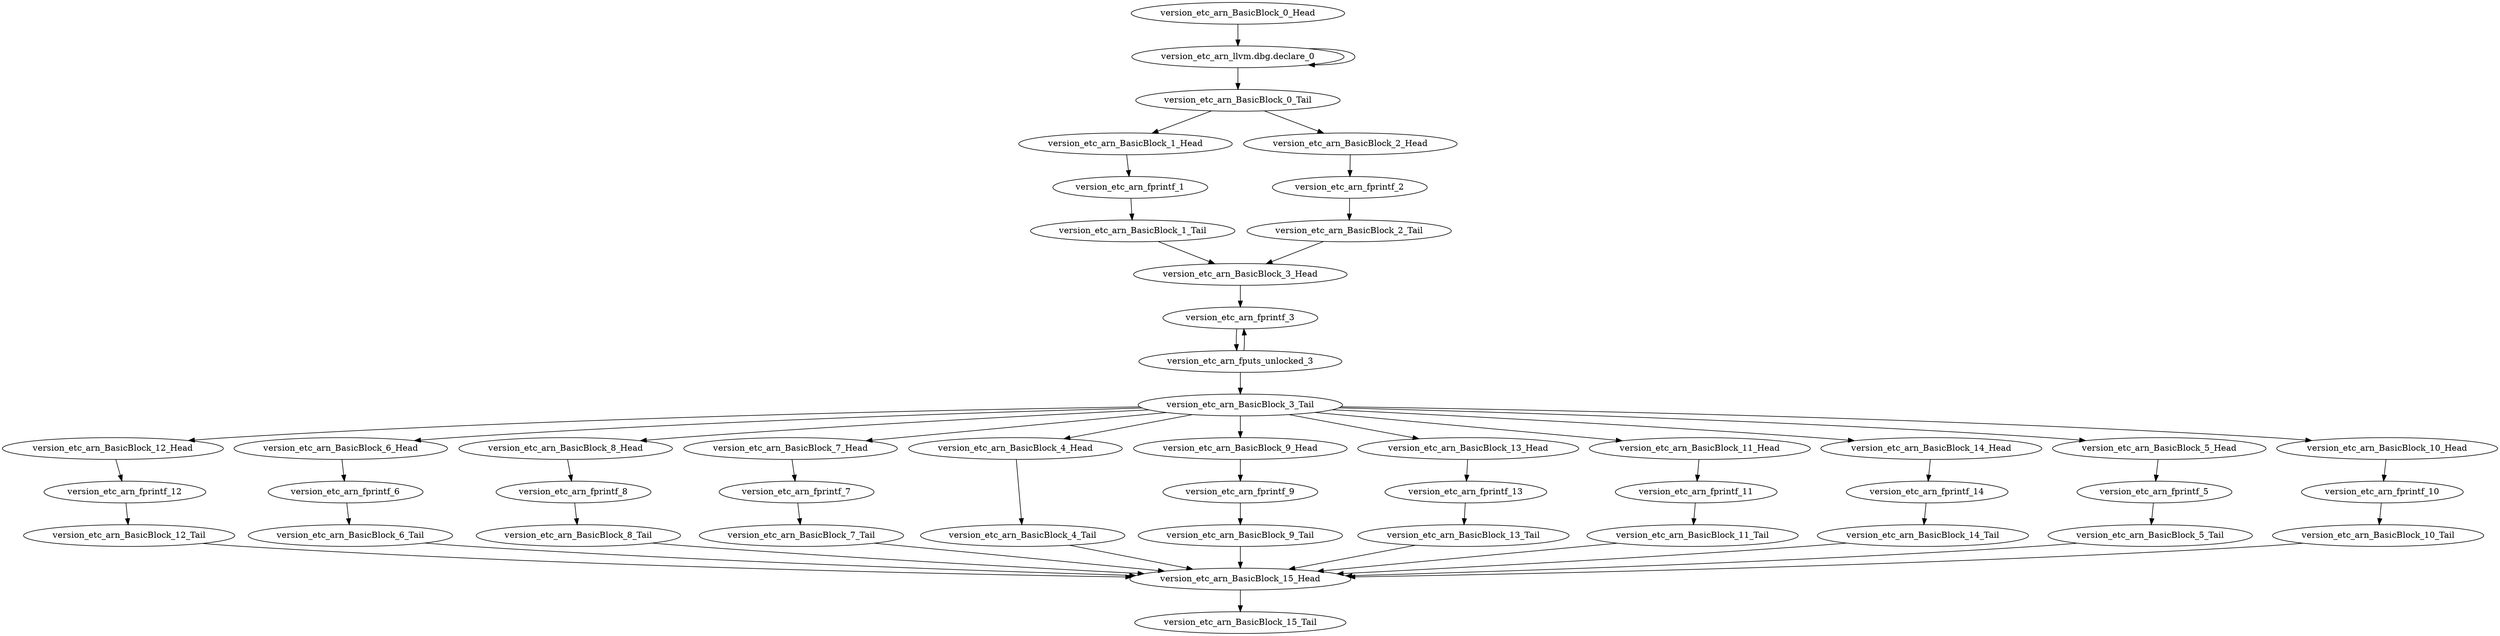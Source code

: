 digraph G {
    "version_etc_arn_BasicBlock_1_Head" -> "version_etc_arn_fprintf_1"
    "version_etc_arn_fprintf_5" -> "version_etc_arn_BasicBlock_5_Tail"
    "version_etc_arn_BasicBlock_4_Tail" -> "version_etc_arn_BasicBlock_15_Head"
    "version_etc_arn_BasicBlock_11_Tail" -> "version_etc_arn_BasicBlock_15_Head"
    "version_etc_arn_BasicBlock_12_Head" -> "version_etc_arn_fprintf_12"
    "version_etc_arn_BasicBlock_6_Head" -> "version_etc_arn_fprintf_6"
    "version_etc_arn_BasicBlock_3_Head" -> "version_etc_arn_fprintf_3"
    "version_etc_arn_BasicBlock_0_Head" -> "version_etc_arn_llvm.dbg.declare_0"
    "version_etc_arn_BasicBlock_2_Head" -> "version_etc_arn_fprintf_2"
    "version_etc_arn_BasicBlock_10_Tail" -> "version_etc_arn_BasicBlock_15_Head"
    "version_etc_arn_BasicBlock_8_Head" -> "version_etc_arn_fprintf_8"
    "version_etc_arn_BasicBlock_7_Head" -> "version_etc_arn_fprintf_7"
    "version_etc_arn_fprintf_3" -> "version_etc_arn_fputs_unlocked_3"
    "version_etc_arn_fprintf_1" -> "version_etc_arn_BasicBlock_1_Tail"
    "version_etc_arn_BasicBlock_6_Tail" -> "version_etc_arn_BasicBlock_15_Head"
    "version_etc_arn_BasicBlock_1_Tail" -> "version_etc_arn_BasicBlock_3_Head"
    "version_etc_arn_fprintf_9" -> "version_etc_arn_BasicBlock_9_Tail"
    "version_etc_arn_BasicBlock_4_Head" -> "version_etc_arn_BasicBlock_4_Tail"
    "version_etc_arn_llvm.dbg.declare_0" -> "version_etc_arn_llvm.dbg.declare_0"
    "version_etc_arn_llvm.dbg.declare_0" -> "version_etc_arn_BasicBlock_0_Tail"
    "version_etc_arn_fprintf_7" -> "version_etc_arn_BasicBlock_7_Tail"
    "version_etc_arn_BasicBlock_9_Head" -> "version_etc_arn_fprintf_9"
    "version_etc_arn_BasicBlock_7_Tail" -> "version_etc_arn_BasicBlock_15_Head"
    "version_etc_arn_BasicBlock_3_Tail" -> "version_etc_arn_BasicBlock_12_Head"
    "version_etc_arn_BasicBlock_3_Tail" -> "version_etc_arn_BasicBlock_6_Head"
    "version_etc_arn_BasicBlock_3_Tail" -> "version_etc_arn_BasicBlock_8_Head"
    "version_etc_arn_BasicBlock_3_Tail" -> "version_etc_arn_BasicBlock_7_Head"
    "version_etc_arn_BasicBlock_3_Tail" -> "version_etc_arn_BasicBlock_4_Head"
    "version_etc_arn_BasicBlock_3_Tail" -> "version_etc_arn_BasicBlock_9_Head"
    "version_etc_arn_BasicBlock_3_Tail" -> "version_etc_arn_BasicBlock_13_Head"
    "version_etc_arn_BasicBlock_3_Tail" -> "version_etc_arn_BasicBlock_11_Head"
    "version_etc_arn_BasicBlock_3_Tail" -> "version_etc_arn_BasicBlock_14_Head"
    "version_etc_arn_BasicBlock_3_Tail" -> "version_etc_arn_BasicBlock_5_Head"
    "version_etc_arn_BasicBlock_3_Tail" -> "version_etc_arn_BasicBlock_10_Head"
    "version_etc_arn_fprintf_8" -> "version_etc_arn_BasicBlock_8_Tail"
    "version_etc_arn_BasicBlock_13_Head" -> "version_etc_arn_fprintf_13"
    "version_etc_arn_fprintf_13" -> "version_etc_arn_BasicBlock_13_Tail"
    "version_etc_arn_BasicBlock_5_Tail" -> "version_etc_arn_BasicBlock_15_Head"
    "version_etc_arn_fprintf_12" -> "version_etc_arn_BasicBlock_12_Tail"
    "version_etc_arn_BasicBlock_12_Tail" -> "version_etc_arn_BasicBlock_15_Head"
    "version_etc_arn_fputs_unlocked_3" -> "version_etc_arn_fprintf_3"
    "version_etc_arn_fputs_unlocked_3" -> "version_etc_arn_BasicBlock_3_Tail"
    "version_etc_arn_BasicBlock_8_Tail" -> "version_etc_arn_BasicBlock_15_Head"
    "version_etc_arn_BasicBlock_11_Head" -> "version_etc_arn_fprintf_11"
    "version_etc_arn_BasicBlock_13_Tail" -> "version_etc_arn_BasicBlock_15_Head"
    "version_etc_arn_BasicBlock_14_Head" -> "version_etc_arn_fprintf_14"
    "version_etc_arn_fprintf_14" -> "version_etc_arn_BasicBlock_14_Tail"
    "version_etc_arn_BasicBlock_5_Head" -> "version_etc_arn_fprintf_5"
    "version_etc_arn_fprintf_2" -> "version_etc_arn_BasicBlock_2_Tail"
    "version_etc_arn_BasicBlock_0_Tail" -> "version_etc_arn_BasicBlock_1_Head"
    "version_etc_arn_BasicBlock_0_Tail" -> "version_etc_arn_BasicBlock_2_Head"
    "version_etc_arn_BasicBlock_14_Tail" -> "version_etc_arn_BasicBlock_15_Head"
    "version_etc_arn_BasicBlock_15_Head" -> "version_etc_arn_BasicBlock_15_Tail"
    "version_etc_arn_fprintf_11" -> "version_etc_arn_BasicBlock_11_Tail"
    "version_etc_arn_fprintf_6" -> "version_etc_arn_BasicBlock_6_Tail"
    "version_etc_arn_fprintf_10" -> "version_etc_arn_BasicBlock_10_Tail"
    "version_etc_arn_BasicBlock_2_Tail" -> "version_etc_arn_BasicBlock_3_Head"
    "version_etc_arn_BasicBlock_10_Head" -> "version_etc_arn_fprintf_10"
    "version_etc_arn_BasicBlock_9_Tail" -> "version_etc_arn_BasicBlock_15_Head"
}
